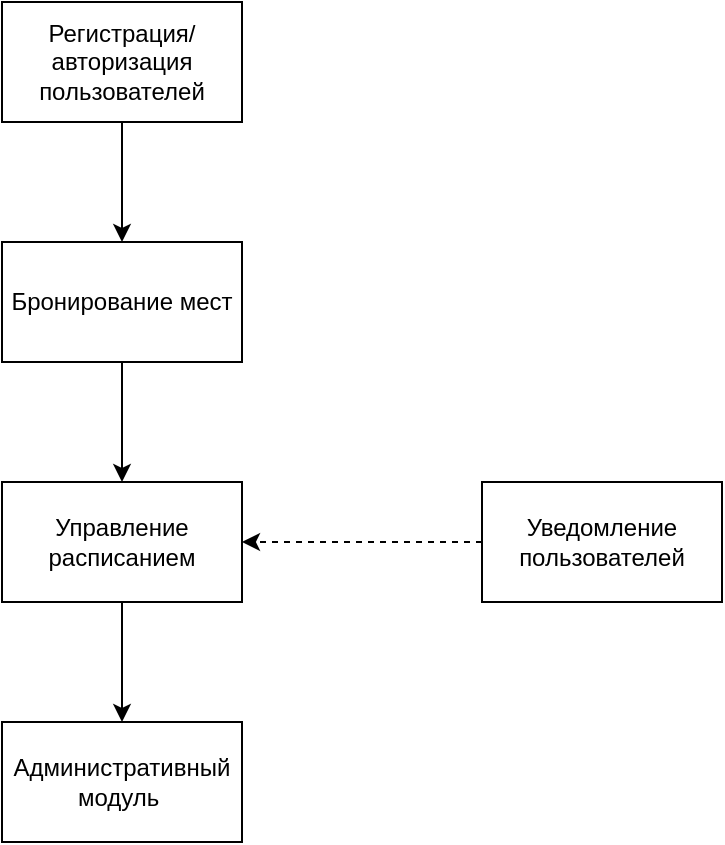 <mxfile version="25.0.1">
  <diagram name="Страница — 1" id="2zbmFw_WOKYykeZ0wJA3">
    <mxGraphModel dx="1290" dy="530" grid="1" gridSize="10" guides="1" tooltips="1" connect="1" arrows="1" fold="1" page="1" pageScale="1" pageWidth="827" pageHeight="1169" math="0" shadow="0">
      <root>
        <mxCell id="0" />
        <mxCell id="1" parent="0" />
        <mxCell id="uDWhPEOCPgJteCF4P3Pc-1" value="Регистрация/авторизация пользователей" style="rounded=0;whiteSpace=wrap;html=1;" vertex="1" parent="1">
          <mxGeometry x="90" y="100" width="120" height="60" as="geometry" />
        </mxCell>
        <mxCell id="uDWhPEOCPgJteCF4P3Pc-7" style="edgeStyle=orthogonalEdgeStyle;rounded=0;orthogonalLoop=1;jettySize=auto;html=1;entryX=0.5;entryY=0;entryDx=0;entryDy=0;" edge="1" parent="1" source="uDWhPEOCPgJteCF4P3Pc-2" target="uDWhPEOCPgJteCF4P3Pc-3">
          <mxGeometry relative="1" as="geometry" />
        </mxCell>
        <mxCell id="uDWhPEOCPgJteCF4P3Pc-2" value="Бронирование мест" style="rounded=0;whiteSpace=wrap;html=1;" vertex="1" parent="1">
          <mxGeometry x="90" y="220" width="120" height="60" as="geometry" />
        </mxCell>
        <mxCell id="uDWhPEOCPgJteCF4P3Pc-8" style="edgeStyle=orthogonalEdgeStyle;rounded=0;orthogonalLoop=1;jettySize=auto;html=1;exitX=0.5;exitY=1;exitDx=0;exitDy=0;entryX=0.5;entryY=0;entryDx=0;entryDy=0;" edge="1" parent="1" source="uDWhPEOCPgJteCF4P3Pc-3" target="uDWhPEOCPgJteCF4P3Pc-5">
          <mxGeometry relative="1" as="geometry" />
        </mxCell>
        <mxCell id="uDWhPEOCPgJteCF4P3Pc-3" value="Управление расписанием" style="rounded=0;whiteSpace=wrap;html=1;" vertex="1" parent="1">
          <mxGeometry x="90" y="340" width="120" height="60" as="geometry" />
        </mxCell>
        <mxCell id="uDWhPEOCPgJteCF4P3Pc-9" style="edgeStyle=orthogonalEdgeStyle;rounded=0;orthogonalLoop=1;jettySize=auto;html=1;exitX=0;exitY=0.5;exitDx=0;exitDy=0;entryX=1;entryY=0.5;entryDx=0;entryDy=0;dashed=1;" edge="1" parent="1" source="uDWhPEOCPgJteCF4P3Pc-4" target="uDWhPEOCPgJteCF4P3Pc-3">
          <mxGeometry relative="1" as="geometry" />
        </mxCell>
        <mxCell id="uDWhPEOCPgJteCF4P3Pc-4" value="Уведомление пользователей" style="rounded=0;whiteSpace=wrap;html=1;" vertex="1" parent="1">
          <mxGeometry x="330" y="340" width="120" height="60" as="geometry" />
        </mxCell>
        <mxCell id="uDWhPEOCPgJteCF4P3Pc-5" value="Административный модуль&amp;nbsp;" style="rounded=0;whiteSpace=wrap;html=1;" vertex="1" parent="1">
          <mxGeometry x="90" y="460" width="120" height="60" as="geometry" />
        </mxCell>
        <mxCell id="uDWhPEOCPgJteCF4P3Pc-6" value="" style="endArrow=classic;html=1;rounded=0;exitX=0.5;exitY=1;exitDx=0;exitDy=0;entryX=0.5;entryY=0;entryDx=0;entryDy=0;" edge="1" parent="1" source="uDWhPEOCPgJteCF4P3Pc-1" target="uDWhPEOCPgJteCF4P3Pc-2">
          <mxGeometry width="50" height="50" relative="1" as="geometry">
            <mxPoint x="120" y="380" as="sourcePoint" />
            <mxPoint x="170" y="330" as="targetPoint" />
          </mxGeometry>
        </mxCell>
      </root>
    </mxGraphModel>
  </diagram>
</mxfile>
